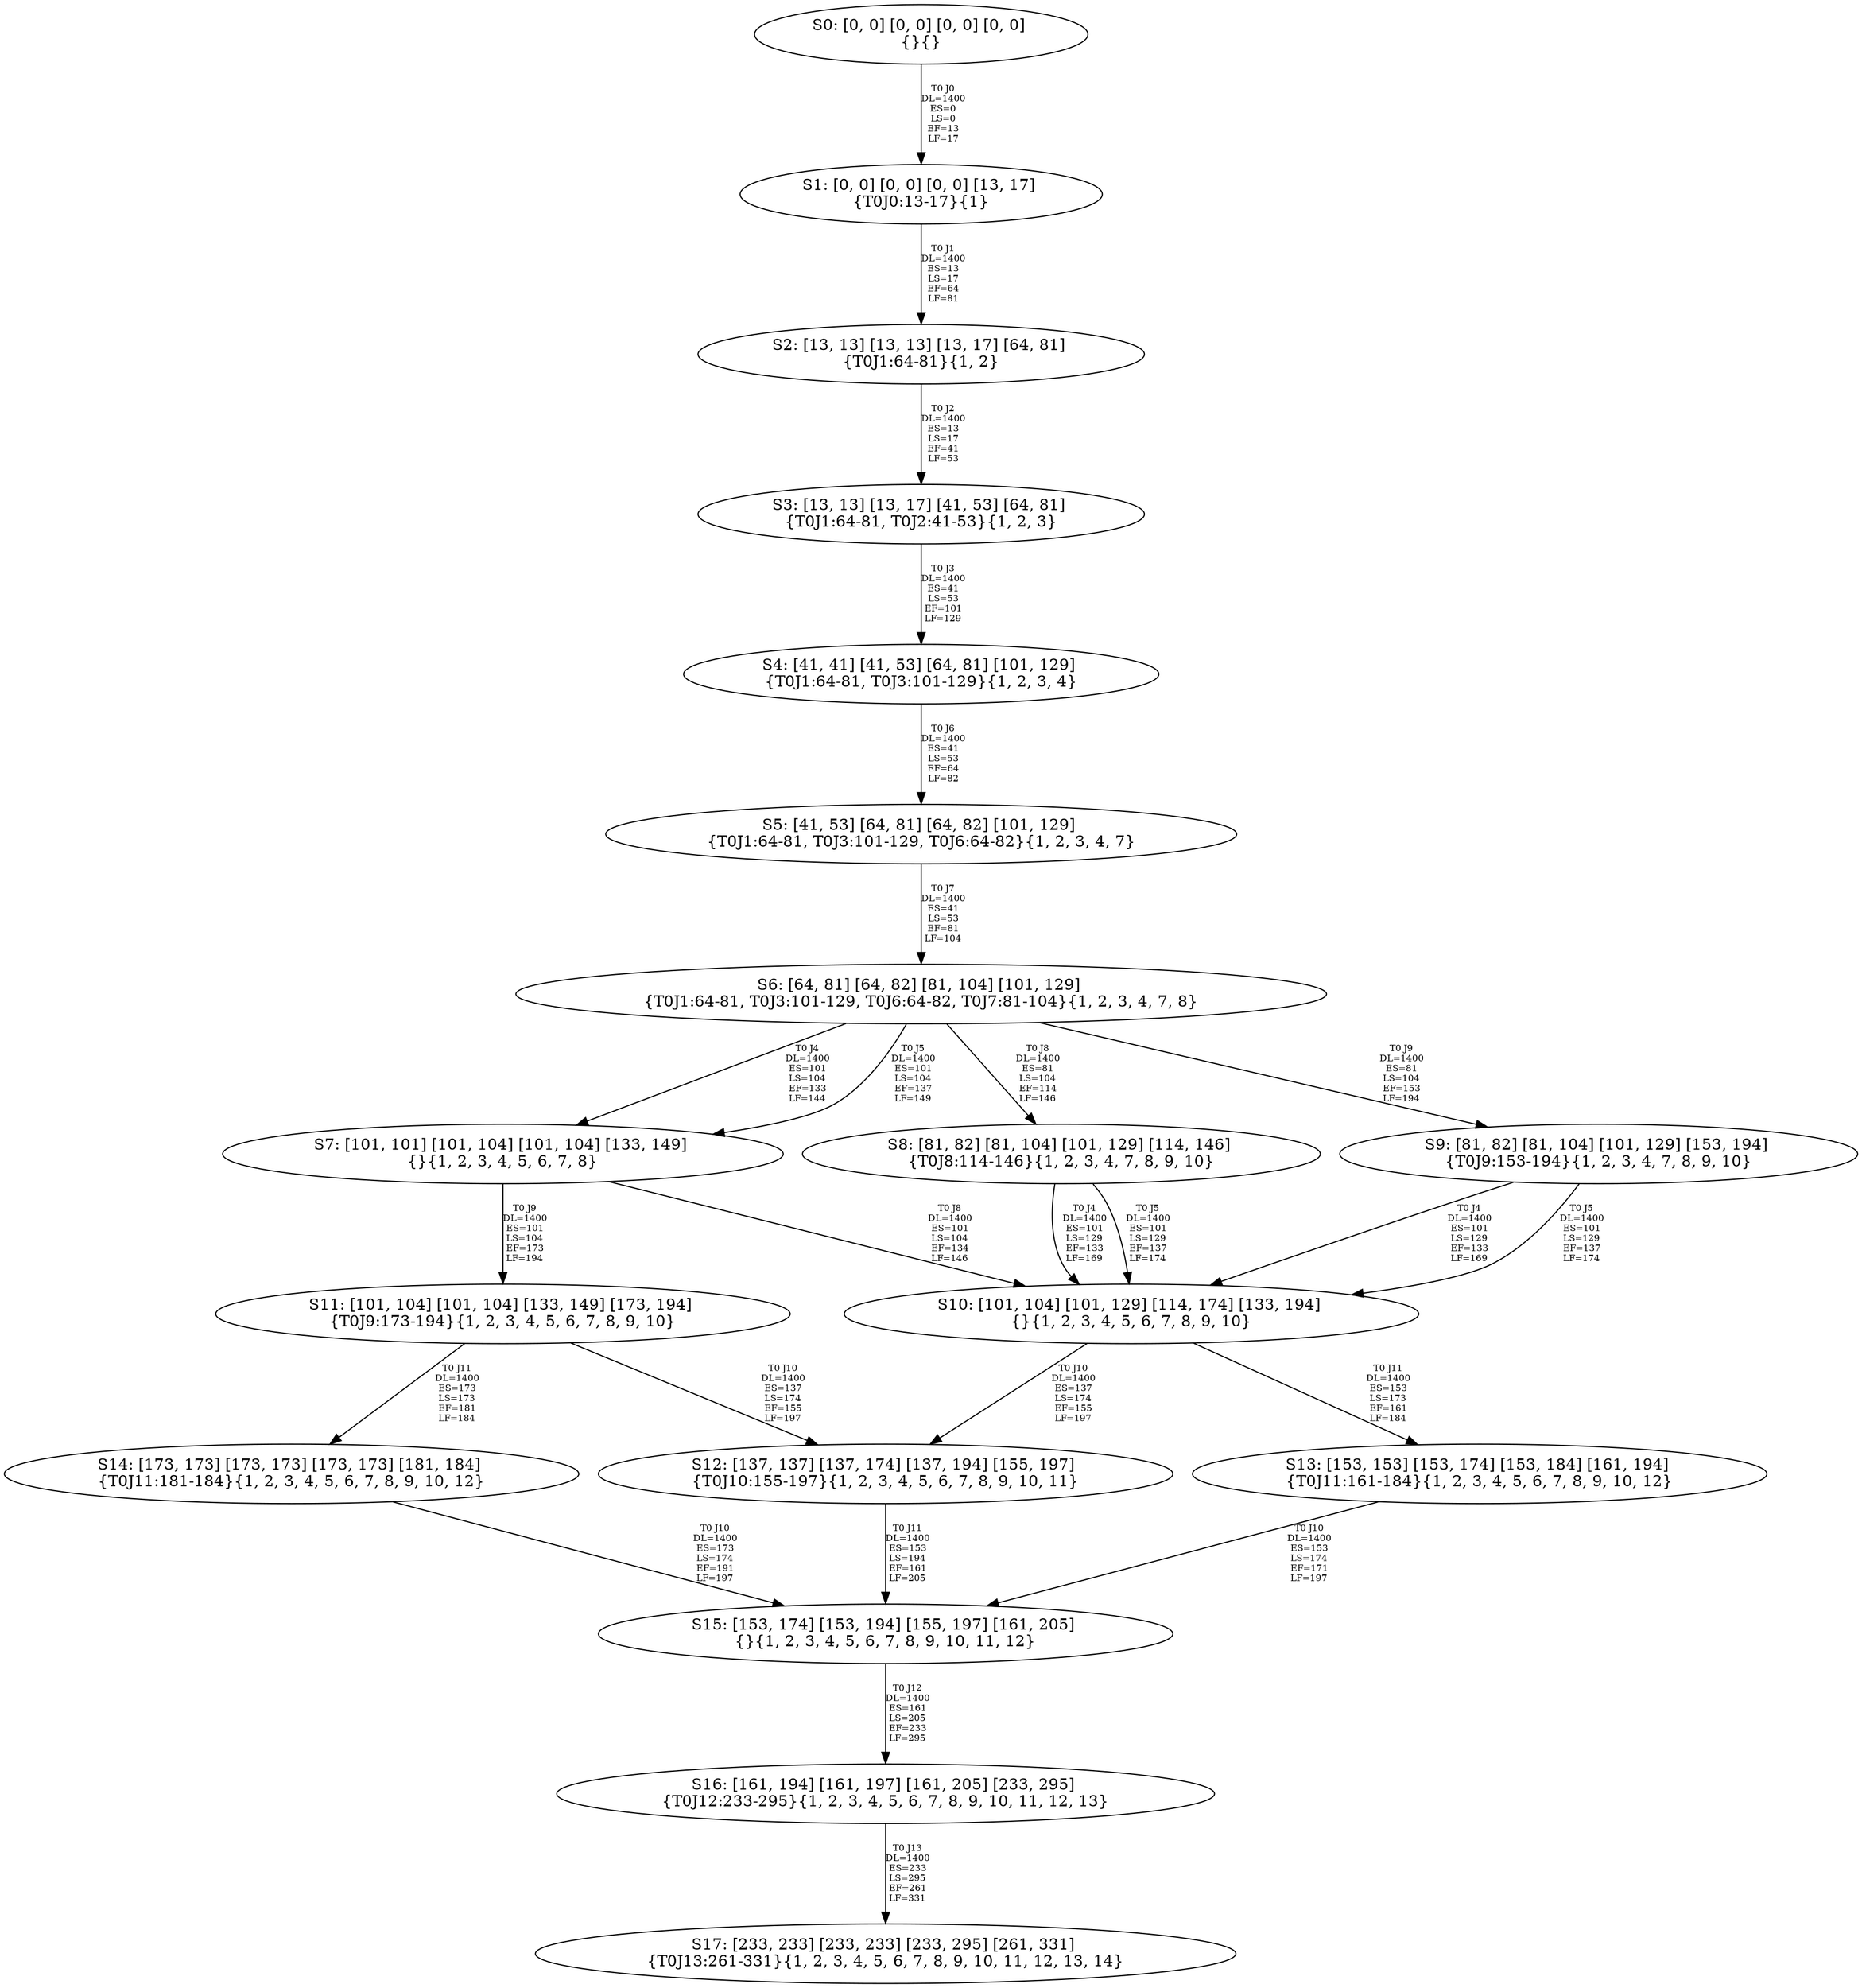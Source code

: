 digraph {
	S0[label="S0: [0, 0] [0, 0] [0, 0] [0, 0] \n{}{}"];
	S1[label="S1: [0, 0] [0, 0] [0, 0] [13, 17] \n{T0J0:13-17}{1}"];
	S2[label="S2: [13, 13] [13, 13] [13, 17] [64, 81] \n{T0J1:64-81}{1, 2}"];
	S3[label="S3: [13, 13] [13, 17] [41, 53] [64, 81] \n{T0J1:64-81, T0J2:41-53}{1, 2, 3}"];
	S4[label="S4: [41, 41] [41, 53] [64, 81] [101, 129] \n{T0J1:64-81, T0J3:101-129}{1, 2, 3, 4}"];
	S5[label="S5: [41, 53] [64, 81] [64, 82] [101, 129] \n{T0J1:64-81, T0J3:101-129, T0J6:64-82}{1, 2, 3, 4, 7}"];
	S6[label="S6: [64, 81] [64, 82] [81, 104] [101, 129] \n{T0J1:64-81, T0J3:101-129, T0J6:64-82, T0J7:81-104}{1, 2, 3, 4, 7, 8}"];
	S7[label="S7: [101, 101] [101, 104] [101, 104] [133, 149] \n{}{1, 2, 3, 4, 5, 6, 7, 8}"];
	S8[label="S8: [81, 82] [81, 104] [101, 129] [114, 146] \n{T0J8:114-146}{1, 2, 3, 4, 7, 8, 9, 10}"];
	S9[label="S9: [81, 82] [81, 104] [101, 129] [153, 194] \n{T0J9:153-194}{1, 2, 3, 4, 7, 8, 9, 10}"];
	S10[label="S10: [101, 104] [101, 129] [114, 174] [133, 194] \n{}{1, 2, 3, 4, 5, 6, 7, 8, 9, 10}"];
	S11[label="S11: [101, 104] [101, 104] [133, 149] [173, 194] \n{T0J9:173-194}{1, 2, 3, 4, 5, 6, 7, 8, 9, 10}"];
	S12[label="S12: [137, 137] [137, 174] [137, 194] [155, 197] \n{T0J10:155-197}{1, 2, 3, 4, 5, 6, 7, 8, 9, 10, 11}"];
	S13[label="S13: [153, 153] [153, 174] [153, 184] [161, 194] \n{T0J11:161-184}{1, 2, 3, 4, 5, 6, 7, 8, 9, 10, 12}"];
	S14[label="S14: [173, 173] [173, 173] [173, 173] [181, 184] \n{T0J11:181-184}{1, 2, 3, 4, 5, 6, 7, 8, 9, 10, 12}"];
	S15[label="S15: [153, 174] [153, 194] [155, 197] [161, 205] \n{}{1, 2, 3, 4, 5, 6, 7, 8, 9, 10, 11, 12}"];
	S16[label="S16: [161, 194] [161, 197] [161, 205] [233, 295] \n{T0J12:233-295}{1, 2, 3, 4, 5, 6, 7, 8, 9, 10, 11, 12, 13}"];
	S17[label="S17: [233, 233] [233, 233] [233, 295] [261, 331] \n{T0J13:261-331}{1, 2, 3, 4, 5, 6, 7, 8, 9, 10, 11, 12, 13, 14}"];
	S0 -> S1[label="T0 J0\nDL=1400\nES=0\nLS=0\nEF=13\nLF=17",fontsize=8];
	S1 -> S2[label="T0 J1\nDL=1400\nES=13\nLS=17\nEF=64\nLF=81",fontsize=8];
	S2 -> S3[label="T0 J2\nDL=1400\nES=13\nLS=17\nEF=41\nLF=53",fontsize=8];
	S3 -> S4[label="T0 J3\nDL=1400\nES=41\nLS=53\nEF=101\nLF=129",fontsize=8];
	S4 -> S5[label="T0 J6\nDL=1400\nES=41\nLS=53\nEF=64\nLF=82",fontsize=8];
	S5 -> S6[label="T0 J7\nDL=1400\nES=41\nLS=53\nEF=81\nLF=104",fontsize=8];
	S6 -> S7[label="T0 J4\nDL=1400\nES=101\nLS=104\nEF=133\nLF=144",fontsize=8];
	S6 -> S7[label="T0 J5\nDL=1400\nES=101\nLS=104\nEF=137\nLF=149",fontsize=8];
	S6 -> S8[label="T0 J8\nDL=1400\nES=81\nLS=104\nEF=114\nLF=146",fontsize=8];
	S6 -> S9[label="T0 J9\nDL=1400\nES=81\nLS=104\nEF=153\nLF=194",fontsize=8];
	S7 -> S10[label="T0 J8\nDL=1400\nES=101\nLS=104\nEF=134\nLF=146",fontsize=8];
	S7 -> S11[label="T0 J9\nDL=1400\nES=101\nLS=104\nEF=173\nLF=194",fontsize=8];
	S8 -> S10[label="T0 J4\nDL=1400\nES=101\nLS=129\nEF=133\nLF=169",fontsize=8];
	S8 -> S10[label="T0 J5\nDL=1400\nES=101\nLS=129\nEF=137\nLF=174",fontsize=8];
	S9 -> S10[label="T0 J4\nDL=1400\nES=101\nLS=129\nEF=133\nLF=169",fontsize=8];
	S9 -> S10[label="T0 J5\nDL=1400\nES=101\nLS=129\nEF=137\nLF=174",fontsize=8];
	S10 -> S12[label="T0 J10\nDL=1400\nES=137\nLS=174\nEF=155\nLF=197",fontsize=8];
	S10 -> S13[label="T0 J11\nDL=1400\nES=153\nLS=173\nEF=161\nLF=184",fontsize=8];
	S11 -> S12[label="T0 J10\nDL=1400\nES=137\nLS=174\nEF=155\nLF=197",fontsize=8];
	S11 -> S14[label="T0 J11\nDL=1400\nES=173\nLS=173\nEF=181\nLF=184",fontsize=8];
	S12 -> S15[label="T0 J11\nDL=1400\nES=153\nLS=194\nEF=161\nLF=205",fontsize=8];
	S13 -> S15[label="T0 J10\nDL=1400\nES=153\nLS=174\nEF=171\nLF=197",fontsize=8];
	S14 -> S15[label="T0 J10\nDL=1400\nES=173\nLS=174\nEF=191\nLF=197",fontsize=8];
	S15 -> S16[label="T0 J12\nDL=1400\nES=161\nLS=205\nEF=233\nLF=295",fontsize=8];
	S16 -> S17[label="T0 J13\nDL=1400\nES=233\nLS=295\nEF=261\nLF=331",fontsize=8];
}
